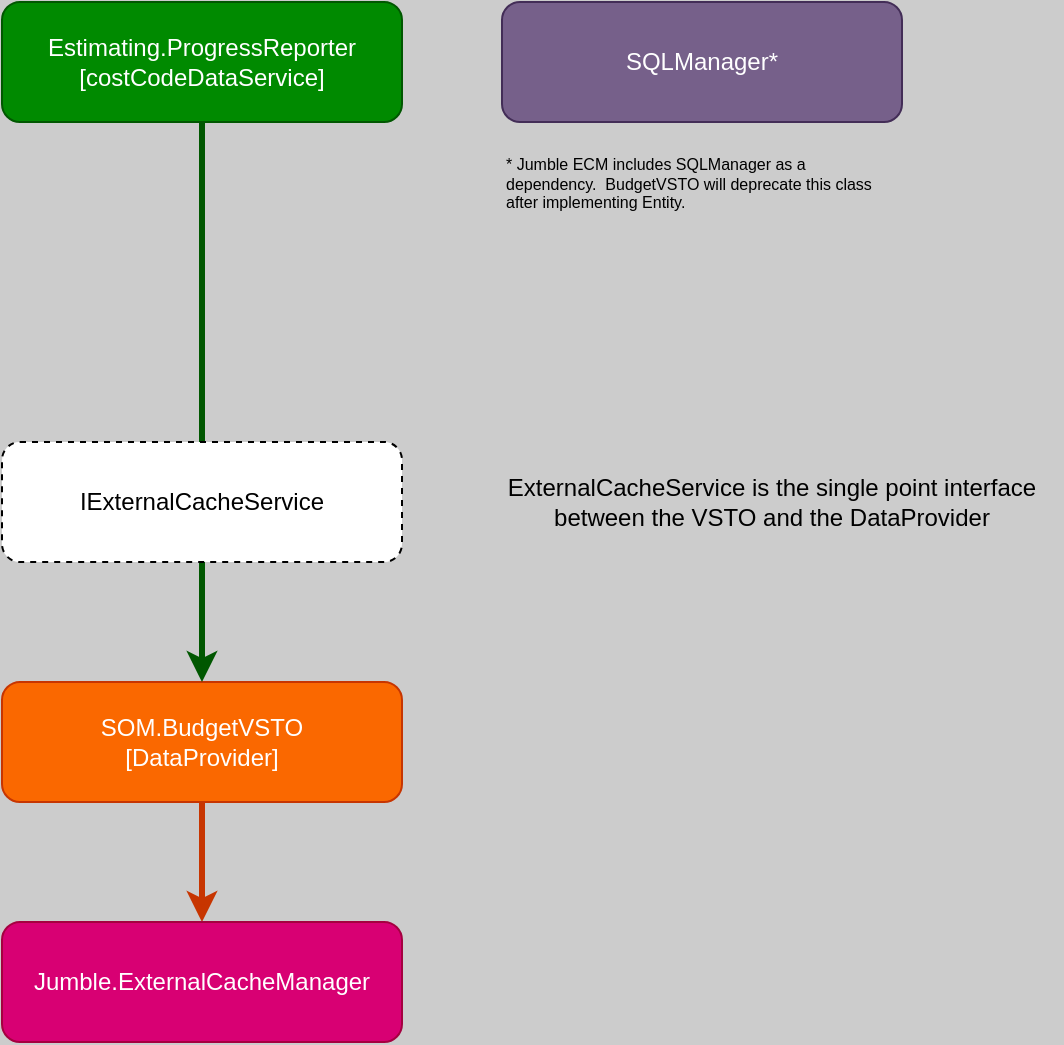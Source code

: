 <mxfile version="13.9.9" type="device"><diagram id="gOfpi55uSe5stRHMVkOO" name="Page-1"><mxGraphModel dx="677" dy="391" grid="1" gridSize="10" guides="1" tooltips="1" connect="1" arrows="1" fold="1" page="1" pageScale="1" pageWidth="850" pageHeight="1100" background="#CCCCCC" math="0" shadow="0"><root><mxCell id="0"/><mxCell id="1" parent="0"/><mxCell id="yGgO6aVVvbLeEnsTEmuI-5" value="" style="edgeStyle=orthogonalEdgeStyle;rounded=0;orthogonalLoop=1;jettySize=auto;html=1;fillColor=#fa6800;strokeColor=#C73500;strokeWidth=3;" parent="1" source="yGgO6aVVvbLeEnsTEmuI-1" target="yGgO6aVVvbLeEnsTEmuI-4" edge="1"><mxGeometry relative="1" as="geometry"/></mxCell><mxCell id="yGgO6aVVvbLeEnsTEmuI-1" value="SOM.BudgetVSTO&lt;br&gt;[DataProvider]" style="rounded=1;whiteSpace=wrap;html=1;fillColor=#fa6800;strokeColor=#C73500;fontColor=#ffffff;" parent="1" vertex="1"><mxGeometry x="150" y="580" width="200" height="60" as="geometry"/></mxCell><mxCell id="yGgO6aVVvbLeEnsTEmuI-2" value="SQLManager*" style="rounded=1;whiteSpace=wrap;html=1;fillColor=#76608a;strokeColor=#432D57;fontColor=#ffffff;" parent="1" vertex="1"><mxGeometry x="400" y="240" width="200" height="60" as="geometry"/></mxCell><mxCell id="yGgO6aVVvbLeEnsTEmuI-6" value="" style="edgeStyle=orthogonalEdgeStyle;rounded=0;orthogonalLoop=1;jettySize=auto;html=1;strokeWidth=3;fillColor=#008a00;strokeColor=#005700;" parent="1" source="yGgO6aVVvbLeEnsTEmuI-3" target="yGgO6aVVvbLeEnsTEmuI-1" edge="1"><mxGeometry relative="1" as="geometry"/></mxCell><mxCell id="yGgO6aVVvbLeEnsTEmuI-3" value="Estimating.ProgressReporter&lt;br&gt;[costCodeDataService]&lt;br&gt;" style="rounded=1;whiteSpace=wrap;html=1;fillColor=#008a00;strokeColor=#005700;fontColor=#ffffff;" parent="1" vertex="1"><mxGeometry x="150" y="240" width="200" height="60" as="geometry"/></mxCell><mxCell id="yGgO6aVVvbLeEnsTEmuI-4" value="Jumble.ExternalCacheManager" style="rounded=1;whiteSpace=wrap;html=1;fillColor=#d80073;strokeColor=#A50040;fontColor=#ffffff;" parent="1" vertex="1"><mxGeometry x="150" y="700" width="200" height="60" as="geometry"/></mxCell><mxCell id="yGgO6aVVvbLeEnsTEmuI-8" value="* Jumble ECM includes SQLManager as a dependency.&amp;nbsp; BudgetVSTO will deprecate this class after implementing Entity." style="text;html=1;strokeColor=none;fillColor=none;align=left;verticalAlign=top;whiteSpace=wrap;rounded=0;fontSize=8;" parent="1" vertex="1"><mxGeometry x="400" y="310" width="200" height="40" as="geometry"/></mxCell><mxCell id="nIPIcOkSlzJzQ235EKge-1" value="IExternalCacheService" style="rounded=1;whiteSpace=wrap;html=1;dashed=1;" vertex="1" parent="1"><mxGeometry x="150" y="460" width="200" height="60" as="geometry"/></mxCell><mxCell id="nIPIcOkSlzJzQ235EKge-2" value="ExternalCacheService is the single point interface between the VSTO and the DataProvider" style="text;html=1;strokeColor=none;fillColor=none;align=center;verticalAlign=middle;whiteSpace=wrap;rounded=0;dashed=1;" vertex="1" parent="1"><mxGeometry x="390" y="470" width="290" height="40" as="geometry"/></mxCell></root></mxGraphModel></diagram></mxfile>